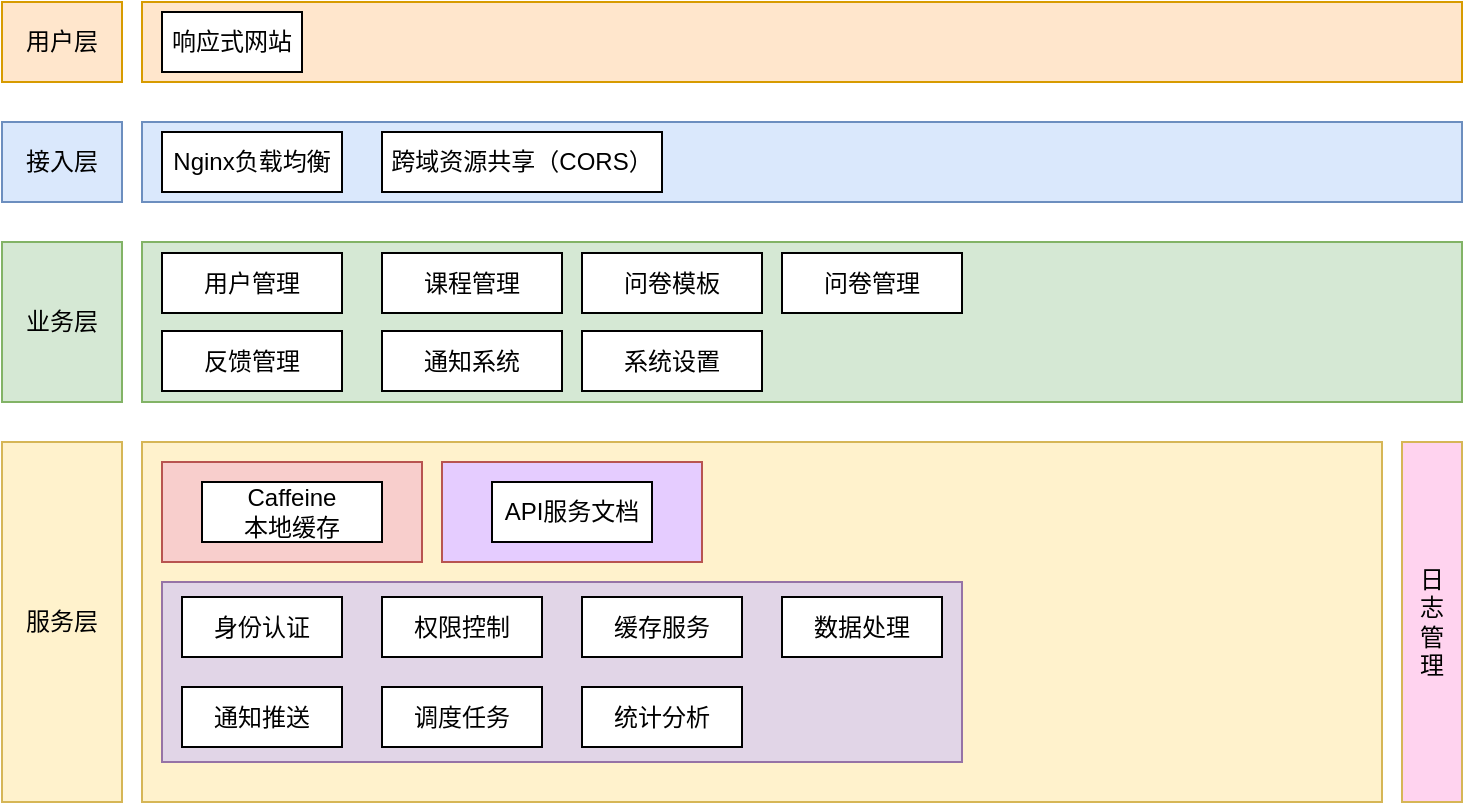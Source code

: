 <mxfile version="26.1.1">
  <diagram id="prtHgNgQTEPvFCAcTncT" name="Page-1">
    <mxGraphModel dx="1434" dy="780" grid="1" gridSize="10" guides="1" tooltips="1" connect="1" arrows="1" fold="1" page="1" pageScale="1" pageWidth="827" pageHeight="1169" math="0" shadow="0">
      <root>
        <mxCell id="0" />
        <mxCell id="1" parent="0" />
        <mxCell id="aHkYz6bdVNfBAJ9LZjZX-3" value="用户层" style="rounded=0;whiteSpace=wrap;html=1;fillColor=#ffe6cc;strokeColor=#d79b00;" parent="1" vertex="1">
          <mxGeometry x="70" y="40" width="60" height="40" as="geometry" />
        </mxCell>
        <mxCell id="aHkYz6bdVNfBAJ9LZjZX-4" value="" style="rounded=0;whiteSpace=wrap;html=1;fillColor=#ffe6cc;strokeColor=#d79b00;" parent="1" vertex="1">
          <mxGeometry x="140" y="40" width="660" height="40" as="geometry" />
        </mxCell>
        <mxCell id="aHkYz6bdVNfBAJ9LZjZX-5" value="响应式网站" style="rounded=0;whiteSpace=wrap;html=1;" parent="1" vertex="1">
          <mxGeometry x="150" y="45" width="70" height="30" as="geometry" />
        </mxCell>
        <mxCell id="aHkYz6bdVNfBAJ9LZjZX-6" value="接入层" style="rounded=0;whiteSpace=wrap;html=1;fillColor=#dae8fc;strokeColor=#6c8ebf;" parent="1" vertex="1">
          <mxGeometry x="70" y="100" width="60" height="40" as="geometry" />
        </mxCell>
        <mxCell id="aHkYz6bdVNfBAJ9LZjZX-7" value="" style="rounded=0;whiteSpace=wrap;html=1;fillColor=#dae8fc;strokeColor=#6c8ebf;" parent="1" vertex="1">
          <mxGeometry x="140" y="100" width="660" height="40" as="geometry" />
        </mxCell>
        <mxCell id="aHkYz6bdVNfBAJ9LZjZX-8" value="Nginx负载均衡" style="rounded=0;whiteSpace=wrap;html=1;" parent="1" vertex="1">
          <mxGeometry x="150" y="105" width="90" height="30" as="geometry" />
        </mxCell>
        <mxCell id="aHkYz6bdVNfBAJ9LZjZX-9" value="跨域资源共享（CORS）" style="rounded=0;whiteSpace=wrap;html=1;" parent="1" vertex="1">
          <mxGeometry x="260" y="105" width="140" height="30" as="geometry" />
        </mxCell>
        <mxCell id="aHkYz6bdVNfBAJ9LZjZX-10" value="业务层" style="rounded=0;whiteSpace=wrap;html=1;fillColor=#d5e8d4;strokeColor=#82b366;" parent="1" vertex="1">
          <mxGeometry x="70" y="160" width="60" height="80" as="geometry" />
        </mxCell>
        <mxCell id="aHkYz6bdVNfBAJ9LZjZX-11" value="" style="rounded=0;whiteSpace=wrap;html=1;fillColor=#d5e8d4;strokeColor=#82b366;" parent="1" vertex="1">
          <mxGeometry x="140" y="160" width="660" height="80" as="geometry" />
        </mxCell>
        <mxCell id="aHkYz6bdVNfBAJ9LZjZX-13" value="用户管理" style="rounded=0;whiteSpace=wrap;html=1;" parent="1" vertex="1">
          <mxGeometry x="150" y="165.5" width="90" height="30" as="geometry" />
        </mxCell>
        <mxCell id="aHkYz6bdVNfBAJ9LZjZX-14" value="课程管理" style="rounded=0;whiteSpace=wrap;html=1;" parent="1" vertex="1">
          <mxGeometry x="260" y="165.5" width="90" height="30" as="geometry" />
        </mxCell>
        <mxCell id="aHkYz6bdVNfBAJ9LZjZX-15" value="问卷模板" style="rounded=0;whiteSpace=wrap;html=1;" parent="1" vertex="1">
          <mxGeometry x="360" y="165.5" width="90" height="30" as="geometry" />
        </mxCell>
        <mxCell id="aHkYz6bdVNfBAJ9LZjZX-16" value="问卷管理" style="rounded=0;whiteSpace=wrap;html=1;" parent="1" vertex="1">
          <mxGeometry x="460" y="165.5" width="90" height="30" as="geometry" />
        </mxCell>
        <mxCell id="aHkYz6bdVNfBAJ9LZjZX-17" value="反馈管理" style="rounded=0;whiteSpace=wrap;html=1;" parent="1" vertex="1">
          <mxGeometry x="150" y="204.5" width="90" height="30" as="geometry" />
        </mxCell>
        <mxCell id="aHkYz6bdVNfBAJ9LZjZX-18" value="通知系统" style="rounded=0;whiteSpace=wrap;html=1;" parent="1" vertex="1">
          <mxGeometry x="260" y="204.5" width="90" height="30" as="geometry" />
        </mxCell>
        <mxCell id="aHkYz6bdVNfBAJ9LZjZX-19" value="系统设置" style="rounded=0;whiteSpace=wrap;html=1;" parent="1" vertex="1">
          <mxGeometry x="360" y="204.5" width="90" height="30" as="geometry" />
        </mxCell>
        <mxCell id="aHkYz6bdVNfBAJ9LZjZX-20" value="服务层" style="rounded=0;whiteSpace=wrap;html=1;fillColor=#fff2cc;strokeColor=#d6b656;" parent="1" vertex="1">
          <mxGeometry x="70" y="260" width="60" height="180" as="geometry" />
        </mxCell>
        <mxCell id="aHkYz6bdVNfBAJ9LZjZX-21" value="" style="rounded=0;whiteSpace=wrap;html=1;fillColor=#fff2cc;strokeColor=#d6b656;" parent="1" vertex="1">
          <mxGeometry x="140" y="260" width="620" height="180" as="geometry" />
        </mxCell>
        <mxCell id="joBLQS6-zFuhAH_D9AVD-7" value="" style="rounded=0;whiteSpace=wrap;html=1;fillColor=#e1d5e7;strokeColor=#9673a6;" parent="1" vertex="1">
          <mxGeometry x="150" y="330" width="400" height="90" as="geometry" />
        </mxCell>
        <mxCell id="aHkYz6bdVNfBAJ9LZjZX-23" value="身份认证" style="rounded=0;whiteSpace=wrap;html=1;" parent="1" vertex="1">
          <mxGeometry x="160" y="337.5" width="80" height="30" as="geometry" />
        </mxCell>
        <mxCell id="aHkYz6bdVNfBAJ9LZjZX-25" value="" style="rounded=0;whiteSpace=wrap;html=1;fillColor=#f8cecc;strokeColor=#b85450;" parent="1" vertex="1">
          <mxGeometry x="150" y="270" width="130" height="50" as="geometry" />
        </mxCell>
        <mxCell id="aHkYz6bdVNfBAJ9LZjZX-27" value="Caffeine&lt;div&gt;本地缓存&lt;/div&gt;" style="rounded=0;whiteSpace=wrap;html=1;" parent="1" vertex="1">
          <mxGeometry x="170" y="280" width="90" height="30" as="geometry" />
        </mxCell>
        <mxCell id="aHkYz6bdVNfBAJ9LZjZX-28" value="权限控制" style="rounded=0;whiteSpace=wrap;html=1;" parent="1" vertex="1">
          <mxGeometry x="260" y="337.5" width="80" height="30" as="geometry" />
        </mxCell>
        <mxCell id="joBLQS6-zFuhAH_D9AVD-1" value="缓存服务" style="rounded=0;whiteSpace=wrap;html=1;" parent="1" vertex="1">
          <mxGeometry x="360" y="337.5" width="80" height="30" as="geometry" />
        </mxCell>
        <mxCell id="joBLQS6-zFuhAH_D9AVD-2" value="数据处理" style="rounded=0;whiteSpace=wrap;html=1;" parent="1" vertex="1">
          <mxGeometry x="460" y="337.5" width="80" height="30" as="geometry" />
        </mxCell>
        <mxCell id="joBLQS6-zFuhAH_D9AVD-3" value="通知推送" style="rounded=0;whiteSpace=wrap;html=1;" parent="1" vertex="1">
          <mxGeometry x="160" y="382.5" width="80" height="30" as="geometry" />
        </mxCell>
        <mxCell id="joBLQS6-zFuhAH_D9AVD-4" value="调度任务" style="rounded=0;whiteSpace=wrap;html=1;" parent="1" vertex="1">
          <mxGeometry x="260" y="382.5" width="80" height="30" as="geometry" />
        </mxCell>
        <mxCell id="joBLQS6-zFuhAH_D9AVD-6" value="统计分析" style="rounded=0;whiteSpace=wrap;html=1;" parent="1" vertex="1">
          <mxGeometry x="360" y="382.5" width="80" height="30" as="geometry" />
        </mxCell>
        <mxCell id="joBLQS6-zFuhAH_D9AVD-9" value="" style="rounded=0;whiteSpace=wrap;html=1;fillColor=#E5CCFF;strokeColor=#b85450;" parent="1" vertex="1">
          <mxGeometry x="290" y="270" width="130" height="50" as="geometry" />
        </mxCell>
        <mxCell id="joBLQS6-zFuhAH_D9AVD-8" value="API服务文档" style="rounded=0;whiteSpace=wrap;html=1;" parent="1" vertex="1">
          <mxGeometry x="315" y="280" width="80" height="30" as="geometry" />
        </mxCell>
        <mxCell id="joBLQS6-zFuhAH_D9AVD-11" value="日&lt;div&gt;&lt;span style=&quot;background-color: transparent; color: light-dark(rgb(0, 0, 0), rgb(255, 255, 255));&quot;&gt;志&lt;/span&gt;&lt;/div&gt;&lt;div&gt;&lt;span style=&quot;background-color: transparent; color: light-dark(rgb(0, 0, 0), rgb(255, 255, 255));&quot;&gt;管&lt;/span&gt;&lt;/div&gt;&lt;div&gt;&lt;span style=&quot;background-color: transparent; color: light-dark(rgb(0, 0, 0), rgb(255, 255, 255));&quot;&gt;理&lt;/span&gt;&lt;br&gt;&lt;/div&gt;" style="rounded=0;whiteSpace=wrap;html=1;fillColor=#FFD3EF;strokeColor=#d6b656;" parent="1" vertex="1">
          <mxGeometry x="770" y="260" width="30" height="180" as="geometry" />
        </mxCell>
      </root>
    </mxGraphModel>
  </diagram>
</mxfile>
